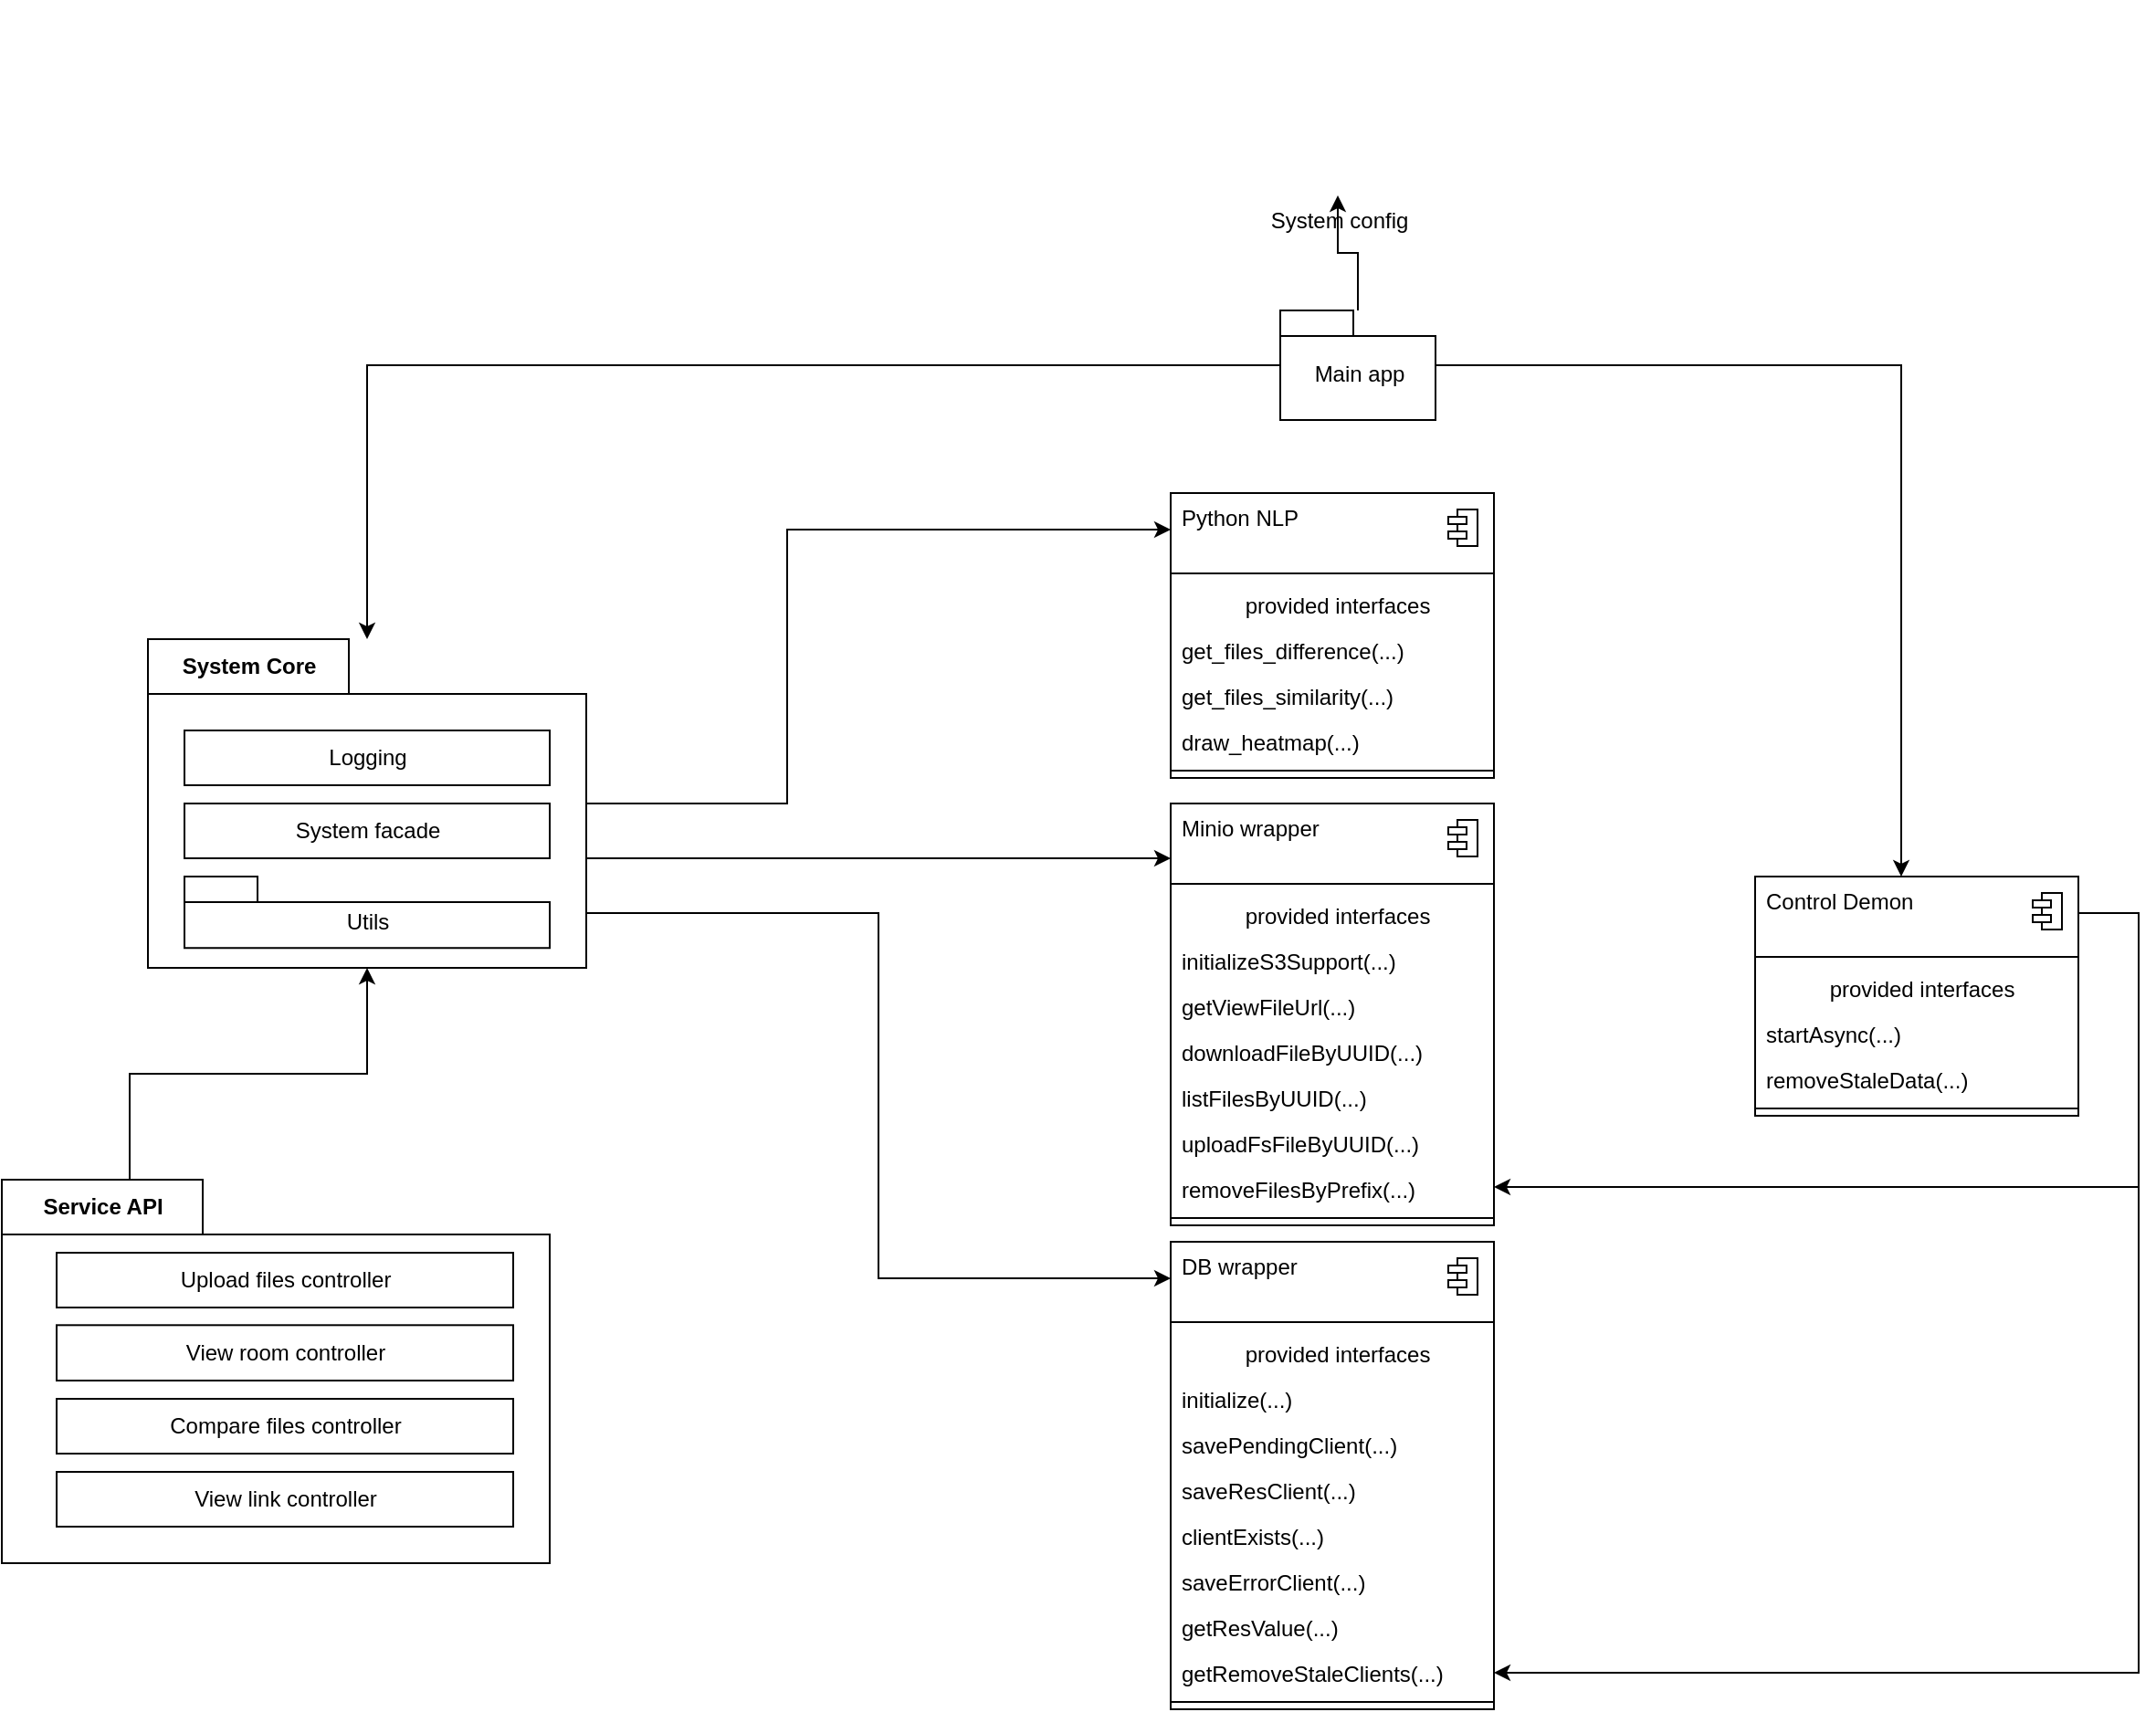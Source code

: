 <mxfile version="14.0.5" type="device"><diagram id="PI9nj5CYhixZVygHhKmS" name="Page-1"><mxGraphModel dx="1730" dy="2041" grid="1" gridSize="10" guides="1" tooltips="1" connect="1" arrows="1" fold="1" page="1" pageScale="1" pageWidth="827" pageHeight="1169" math="0" shadow="0"><root><mxCell id="0"/><mxCell id="1" parent="0"/><mxCell id="4LhGBvqGZom-iv_eJU0N-13" style="edgeStyle=orthogonalEdgeStyle;rounded=0;orthogonalLoop=1;jettySize=auto;html=1;" parent="1" source="4LhGBvqGZom-iv_eJU0N-2" target="4LhGBvqGZom-iv_eJU0N-7" edge="1"><mxGeometry relative="1" as="geometry"><Array as="points"><mxPoint x="300" y="368"/><mxPoint x="430" y="368"/></Array></mxGeometry></mxCell><mxCell id="4LhGBvqGZom-iv_eJU0N-2" value="Service API" style="shape=folder;fontStyle=1;tabWidth=110;tabHeight=30;tabPosition=left;html=1;boundedLbl=1;labelInHeader=1;" parent="1" vertex="1"><mxGeometry x="230" y="426" width="300" height="210" as="geometry"/></mxCell><mxCell id="4LhGBvqGZom-iv_eJU0N-3" value="Upload files controller" style="html=1;" parent="4LhGBvqGZom-iv_eJU0N-2" vertex="1"><mxGeometry width="250" height="30" relative="1" as="geometry"><mxPoint x="30" y="40" as="offset"/></mxGeometry></mxCell><mxCell id="4LhGBvqGZom-iv_eJU0N-4" value="View room controller" style="html=1;" parent="4LhGBvqGZom-iv_eJU0N-2" vertex="1"><mxGeometry x="30" y="79.66" width="250.01" height="30.34" as="geometry"/></mxCell><mxCell id="4LhGBvqGZom-iv_eJU0N-5" value="View link controller" style="html=1;" parent="4LhGBvqGZom-iv_eJU0N-2" vertex="1"><mxGeometry x="30.01" y="160" width="250" height="30" as="geometry"/></mxCell><mxCell id="4LhGBvqGZom-iv_eJU0N-6" value="Compare files controller" style="html=1;" parent="4LhGBvqGZom-iv_eJU0N-2" vertex="1"><mxGeometry x="30" y="120" width="250.01" height="30" as="geometry"/></mxCell><mxCell id="4LhGBvqGZom-iv_eJU0N-22" style="edgeStyle=orthogonalEdgeStyle;rounded=0;orthogonalLoop=1;jettySize=auto;html=1;" parent="1" source="4LhGBvqGZom-iv_eJU0N-7" target="4LhGBvqGZom-iv_eJU0N-15" edge="1"><mxGeometry relative="1" as="geometry"><Array as="points"><mxPoint x="660" y="220"/><mxPoint x="660" y="70"/></Array></mxGeometry></mxCell><mxCell id="4LhGBvqGZom-iv_eJU0N-35" style="edgeStyle=orthogonalEdgeStyle;rounded=0;orthogonalLoop=1;jettySize=auto;html=1;" parent="1" source="4LhGBvqGZom-iv_eJU0N-7" target="4LhGBvqGZom-iv_eJU0N-24" edge="1"><mxGeometry relative="1" as="geometry"><Array as="points"><mxPoint x="770" y="250"/><mxPoint x="770" y="250"/></Array></mxGeometry></mxCell><mxCell id="4LhGBvqGZom-iv_eJU0N-48" style="edgeStyle=orthogonalEdgeStyle;rounded=0;orthogonalLoop=1;jettySize=auto;html=1;" parent="1" source="4LhGBvqGZom-iv_eJU0N-7" target="4LhGBvqGZom-iv_eJU0N-37" edge="1"><mxGeometry relative="1" as="geometry"><Array as="points"><mxPoint x="710" y="280"/><mxPoint x="710" y="480"/></Array></mxGeometry></mxCell><mxCell id="4LhGBvqGZom-iv_eJU0N-7" value="System Core" style="shape=folder;fontStyle=1;tabWidth=110;tabHeight=30;tabPosition=left;html=1;boundedLbl=1;labelInHeader=1;" parent="1" vertex="1"><mxGeometry x="310" y="130" width="240" height="180" as="geometry"/></mxCell><mxCell id="4LhGBvqGZom-iv_eJU0N-8" value="Logging" style="html=1;" parent="4LhGBvqGZom-iv_eJU0N-7" vertex="1"><mxGeometry width="200" height="30" relative="1" as="geometry"><mxPoint x="20" y="50" as="offset"/></mxGeometry></mxCell><mxCell id="4LhGBvqGZom-iv_eJU0N-9" value="System facade" style="html=1;" parent="4LhGBvqGZom-iv_eJU0N-7" vertex="1"><mxGeometry width="200" height="30" relative="1" as="geometry"><mxPoint x="20" y="90" as="offset"/></mxGeometry></mxCell><mxCell id="4LhGBvqGZom-iv_eJU0N-12" value="&lt;span style=&quot;font-weight: normal&quot;&gt;Utils&lt;/span&gt;" style="shape=folder;fontStyle=1;spacingTop=10;tabWidth=40;tabHeight=14;tabPosition=left;html=1;" parent="4LhGBvqGZom-iv_eJU0N-7" vertex="1"><mxGeometry x="20" y="130" width="200" height="39.13" as="geometry"/></mxCell><mxCell id="4LhGBvqGZom-iv_eJU0N-14" value="" style="fontStyle=1;align=center;verticalAlign=top;childLayout=stackLayout;horizontal=1;horizontalStack=0;resizeParent=1;resizeParentMax=0;resizeLast=0;marginBottom=0;" parent="1" vertex="1"><mxGeometry x="870" y="50" width="177" height="156" as="geometry"/></mxCell><mxCell id="4LhGBvqGZom-iv_eJU0N-15" value="Python NLP" style="html=1;align=left;spacingLeft=4;verticalAlign=top;strokeColor=none;fillColor=none;" parent="4LhGBvqGZom-iv_eJU0N-14" vertex="1"><mxGeometry width="177" height="40" as="geometry"/></mxCell><mxCell id="4LhGBvqGZom-iv_eJU0N-16" value="" style="shape=module;jettyWidth=10;jettyHeight=4;" parent="4LhGBvqGZom-iv_eJU0N-15" vertex="1"><mxGeometry x="1" width="16" height="20" relative="1" as="geometry"><mxPoint x="-25" y="9" as="offset"/></mxGeometry></mxCell><mxCell id="4LhGBvqGZom-iv_eJU0N-17" value="" style="line;strokeWidth=1;fillColor=none;align=left;verticalAlign=middle;spacingTop=-1;spacingLeft=3;spacingRight=3;rotatable=0;labelPosition=right;points=[];portConstraint=eastwest;" parent="4LhGBvqGZom-iv_eJU0N-14" vertex="1"><mxGeometry y="40" width="177" height="8" as="geometry"/></mxCell><mxCell id="4LhGBvqGZom-iv_eJU0N-18" value="provided interfaces" style="html=1;align=center;spacingLeft=4;verticalAlign=top;strokeColor=none;fillColor=none;" parent="4LhGBvqGZom-iv_eJU0N-14" vertex="1"><mxGeometry y="48" width="177" height="25" as="geometry"/></mxCell><mxCell id="4LhGBvqGZom-iv_eJU0N-19" value="get_files_difference(...)" style="html=1;align=left;spacingLeft=4;verticalAlign=top;strokeColor=none;fillColor=none;" parent="4LhGBvqGZom-iv_eJU0N-14" vertex="1"><mxGeometry y="73" width="177" height="25" as="geometry"/></mxCell><mxCell id="4LhGBvqGZom-iv_eJU0N-20" value="get_files_similarity(...)" style="html=1;align=left;spacingLeft=4;verticalAlign=top;strokeColor=none;fillColor=none;" parent="4LhGBvqGZom-iv_eJU0N-14" vertex="1"><mxGeometry y="98" width="177" height="25" as="geometry"/></mxCell><mxCell id="4LhGBvqGZom-iv_eJU0N-68" value="draw_heatmap(...)" style="html=1;align=left;spacingLeft=4;verticalAlign=top;strokeColor=none;fillColor=none;" parent="4LhGBvqGZom-iv_eJU0N-14" vertex="1"><mxGeometry y="123" width="177" height="25" as="geometry"/></mxCell><mxCell id="4LhGBvqGZom-iv_eJU0N-21" value="" style="line;strokeWidth=1;fillColor=none;align=left;verticalAlign=middle;spacingTop=-1;spacingLeft=3;spacingRight=3;rotatable=0;labelPosition=right;points=[];portConstraint=eastwest;" parent="4LhGBvqGZom-iv_eJU0N-14" vertex="1"><mxGeometry y="148" width="177" height="8" as="geometry"/></mxCell><mxCell id="4LhGBvqGZom-iv_eJU0N-23" value="" style="fontStyle=1;align=center;verticalAlign=top;childLayout=stackLayout;horizontal=1;horizontalStack=0;resizeParent=1;resizeParentMax=0;resizeLast=0;marginBottom=0;" parent="1" vertex="1"><mxGeometry x="870" y="220" width="177" height="231" as="geometry"/></mxCell><mxCell id="4LhGBvqGZom-iv_eJU0N-24" value="Minio wrapper" style="html=1;align=left;spacingLeft=4;verticalAlign=top;strokeColor=none;fillColor=none;" parent="4LhGBvqGZom-iv_eJU0N-23" vertex="1"><mxGeometry width="177" height="40" as="geometry"/></mxCell><mxCell id="4LhGBvqGZom-iv_eJU0N-25" value="" style="shape=module;jettyWidth=10;jettyHeight=4;" parent="4LhGBvqGZom-iv_eJU0N-24" vertex="1"><mxGeometry x="1" width="16" height="20" relative="1" as="geometry"><mxPoint x="-25" y="9" as="offset"/></mxGeometry></mxCell><mxCell id="4LhGBvqGZom-iv_eJU0N-26" value="" style="line;strokeWidth=1;fillColor=none;align=left;verticalAlign=middle;spacingTop=-1;spacingLeft=3;spacingRight=3;rotatable=0;labelPosition=right;points=[];portConstraint=eastwest;" parent="4LhGBvqGZom-iv_eJU0N-23" vertex="1"><mxGeometry y="40" width="177" height="8" as="geometry"/></mxCell><mxCell id="4LhGBvqGZom-iv_eJU0N-27" value="provided interfaces" style="html=1;align=center;spacingLeft=4;verticalAlign=top;strokeColor=none;fillColor=none;" parent="4LhGBvqGZom-iv_eJU0N-23" vertex="1"><mxGeometry y="48" width="177" height="25" as="geometry"/></mxCell><mxCell id="4LhGBvqGZom-iv_eJU0N-28" value="initializeS3Support(...)" style="html=1;align=left;spacingLeft=4;verticalAlign=top;strokeColor=none;fillColor=none;" parent="4LhGBvqGZom-iv_eJU0N-23" vertex="1"><mxGeometry y="73" width="177" height="25" as="geometry"/></mxCell><mxCell id="4LhGBvqGZom-iv_eJU0N-29" value="getViewFileUrl(...)" style="html=1;align=left;spacingLeft=4;verticalAlign=top;strokeColor=none;fillColor=none;" parent="4LhGBvqGZom-iv_eJU0N-23" vertex="1"><mxGeometry y="98" width="177" height="25" as="geometry"/></mxCell><mxCell id="4LhGBvqGZom-iv_eJU0N-30" value="downloadFileByUUID(...)" style="html=1;align=left;spacingLeft=4;verticalAlign=top;strokeColor=none;fillColor=none;" parent="4LhGBvqGZom-iv_eJU0N-23" vertex="1"><mxGeometry y="123" width="177" height="25" as="geometry"/></mxCell><mxCell id="4LhGBvqGZom-iv_eJU0N-31" value="listFilesByUUID(...)" style="html=1;align=left;spacingLeft=4;verticalAlign=top;strokeColor=none;fillColor=none;" parent="4LhGBvqGZom-iv_eJU0N-23" vertex="1"><mxGeometry y="148" width="177" height="25" as="geometry"/></mxCell><mxCell id="tPjsyLB_VQzrnXwvSGF6-1" value="uploadFsFileByUUID(...)" style="html=1;align=left;spacingLeft=4;verticalAlign=top;strokeColor=none;fillColor=none;" vertex="1" parent="4LhGBvqGZom-iv_eJU0N-23"><mxGeometry y="173" width="177" height="25" as="geometry"/></mxCell><mxCell id="4LhGBvqGZom-iv_eJU0N-32" value="removeFilesByPrefix(...)" style="html=1;align=left;spacingLeft=4;verticalAlign=top;strokeColor=none;fillColor=none;" parent="4LhGBvqGZom-iv_eJU0N-23" vertex="1"><mxGeometry y="198" width="177" height="25" as="geometry"/></mxCell><mxCell id="4LhGBvqGZom-iv_eJU0N-33" value="" style="line;strokeWidth=1;fillColor=none;align=left;verticalAlign=middle;spacingTop=-1;spacingLeft=3;spacingRight=3;rotatable=0;labelPosition=right;points=[];portConstraint=eastwest;" parent="4LhGBvqGZom-iv_eJU0N-23" vertex="1"><mxGeometry y="223" width="177" height="8" as="geometry"/></mxCell><mxCell id="4LhGBvqGZom-iv_eJU0N-36" value="" style="fontStyle=1;align=center;verticalAlign=top;childLayout=stackLayout;horizontal=1;horizontalStack=0;resizeParent=1;resizeParentMax=0;resizeLast=0;marginBottom=0;" parent="1" vertex="1"><mxGeometry x="870" y="460" width="177" height="256" as="geometry"/></mxCell><mxCell id="4LhGBvqGZom-iv_eJU0N-37" value="DB wrapper" style="html=1;align=left;spacingLeft=4;verticalAlign=top;strokeColor=none;fillColor=none;" parent="4LhGBvqGZom-iv_eJU0N-36" vertex="1"><mxGeometry width="177" height="40" as="geometry"/></mxCell><mxCell id="4LhGBvqGZom-iv_eJU0N-38" value="" style="shape=module;jettyWidth=10;jettyHeight=4;" parent="4LhGBvqGZom-iv_eJU0N-37" vertex="1"><mxGeometry x="1" width="16" height="20" relative="1" as="geometry"><mxPoint x="-25" y="9" as="offset"/></mxGeometry></mxCell><mxCell id="4LhGBvqGZom-iv_eJU0N-39" value="" style="line;strokeWidth=1;fillColor=none;align=left;verticalAlign=middle;spacingTop=-1;spacingLeft=3;spacingRight=3;rotatable=0;labelPosition=right;points=[];portConstraint=eastwest;" parent="4LhGBvqGZom-iv_eJU0N-36" vertex="1"><mxGeometry y="40" width="177" height="8" as="geometry"/></mxCell><mxCell id="4LhGBvqGZom-iv_eJU0N-40" value="provided interfaces" style="html=1;align=center;spacingLeft=4;verticalAlign=top;strokeColor=none;fillColor=none;" parent="4LhGBvqGZom-iv_eJU0N-36" vertex="1"><mxGeometry y="48" width="177" height="25" as="geometry"/></mxCell><mxCell id="4LhGBvqGZom-iv_eJU0N-41" value="initialize(...)" style="html=1;align=left;spacingLeft=4;verticalAlign=top;strokeColor=none;fillColor=none;" parent="4LhGBvqGZom-iv_eJU0N-36" vertex="1"><mxGeometry y="73" width="177" height="25" as="geometry"/></mxCell><mxCell id="4LhGBvqGZom-iv_eJU0N-42" value="savePendingClient(...)" style="html=1;align=left;spacingLeft=4;verticalAlign=top;strokeColor=none;fillColor=none;" parent="4LhGBvqGZom-iv_eJU0N-36" vertex="1"><mxGeometry y="98" width="177" height="25" as="geometry"/></mxCell><mxCell id="4LhGBvqGZom-iv_eJU0N-43" value="saveResClient(...)" style="html=1;align=left;spacingLeft=4;verticalAlign=top;strokeColor=none;fillColor=none;" parent="4LhGBvqGZom-iv_eJU0N-36" vertex="1"><mxGeometry y="123" width="177" height="25" as="geometry"/></mxCell><mxCell id="4LhGBvqGZom-iv_eJU0N-44" value="clientExists(...)" style="html=1;align=left;spacingLeft=4;verticalAlign=top;strokeColor=none;fillColor=none;" parent="4LhGBvqGZom-iv_eJU0N-36" vertex="1"><mxGeometry y="148" width="177" height="25" as="geometry"/></mxCell><mxCell id="4LhGBvqGZom-iv_eJU0N-45" value="saveErrorClient(...)" style="html=1;align=left;spacingLeft=4;verticalAlign=top;strokeColor=none;fillColor=none;" parent="4LhGBvqGZom-iv_eJU0N-36" vertex="1"><mxGeometry y="173" width="177" height="25" as="geometry"/></mxCell><mxCell id="4LhGBvqGZom-iv_eJU0N-46" value="getResValue(...)" style="html=1;align=left;spacingLeft=4;verticalAlign=top;strokeColor=none;fillColor=none;" parent="4LhGBvqGZom-iv_eJU0N-36" vertex="1"><mxGeometry y="198" width="177" height="25" as="geometry"/></mxCell><mxCell id="tPjsyLB_VQzrnXwvSGF6-2" value="getRemoveStaleClients(...)" style="html=1;align=left;spacingLeft=4;verticalAlign=top;strokeColor=none;fillColor=none;" vertex="1" parent="4LhGBvqGZom-iv_eJU0N-36"><mxGeometry y="223" width="177" height="25" as="geometry"/></mxCell><mxCell id="4LhGBvqGZom-iv_eJU0N-47" value="" style="line;strokeWidth=1;fillColor=none;align=left;verticalAlign=middle;spacingTop=-1;spacingLeft=3;spacingRight=3;rotatable=0;labelPosition=right;points=[];portConstraint=eastwest;" parent="4LhGBvqGZom-iv_eJU0N-36" vertex="1"><mxGeometry y="248" width="177" height="8" as="geometry"/></mxCell><mxCell id="4LhGBvqGZom-iv_eJU0N-50" value="System config" style="shape=image;html=1;verticalAlign=top;verticalLabelPosition=bottom;labelBackgroundColor=#ffffff;imageAspect=0;aspect=fixed;image=https://cdn3.iconfinder.com/data/icons/files-and-folders-41/32/Files_and_Folders_file_config_configuration_options_cog-128.png" parent="1" vertex="1"><mxGeometry x="908" y="-220" width="107" height="107" as="geometry"/></mxCell><mxCell id="4LhGBvqGZom-iv_eJU0N-54" style="edgeStyle=orthogonalEdgeStyle;rounded=0;orthogonalLoop=1;jettySize=auto;html=1;" parent="1" source="4LhGBvqGZom-iv_eJU0N-51" target="4LhGBvqGZom-iv_eJU0N-50" edge="1"><mxGeometry relative="1" as="geometry"/></mxCell><mxCell id="4LhGBvqGZom-iv_eJU0N-55" style="edgeStyle=orthogonalEdgeStyle;rounded=0;orthogonalLoop=1;jettySize=auto;html=1;" parent="1" source="4LhGBvqGZom-iv_eJU0N-51" target="4LhGBvqGZom-iv_eJU0N-7" edge="1"><mxGeometry relative="1" as="geometry"/></mxCell><mxCell id="4LhGBvqGZom-iv_eJU0N-67" style="edgeStyle=orthogonalEdgeStyle;rounded=0;orthogonalLoop=1;jettySize=auto;html=1;" parent="1" source="4LhGBvqGZom-iv_eJU0N-51" target="4LhGBvqGZom-iv_eJU0N-60" edge="1"><mxGeometry relative="1" as="geometry"><Array as="points"><mxPoint x="1270" y="-20"/></Array></mxGeometry></mxCell><mxCell id="4LhGBvqGZom-iv_eJU0N-51" value="&lt;span style=&quot;font-weight: 400&quot;&gt;Main app&lt;/span&gt;" style="shape=folder;fontStyle=1;spacingTop=10;tabWidth=40;tabHeight=14;tabPosition=left;html=1;" parent="1" vertex="1"><mxGeometry x="930" y="-50" width="85" height="60" as="geometry"/></mxCell><mxCell id="4LhGBvqGZom-iv_eJU0N-59" value="" style="fontStyle=1;align=center;verticalAlign=top;childLayout=stackLayout;horizontal=1;horizontalStack=0;resizeParent=1;resizeParentMax=0;resizeLast=0;marginBottom=0;" parent="1" vertex="1"><mxGeometry x="1190" y="260" width="177" height="131" as="geometry"/></mxCell><mxCell id="4LhGBvqGZom-iv_eJU0N-60" value="Control Demon" style="html=1;align=left;spacingLeft=4;verticalAlign=top;strokeColor=none;fillColor=none;" parent="4LhGBvqGZom-iv_eJU0N-59" vertex="1"><mxGeometry width="177" height="40" as="geometry"/></mxCell><mxCell id="4LhGBvqGZom-iv_eJU0N-61" value="" style="shape=module;jettyWidth=10;jettyHeight=4;" parent="4LhGBvqGZom-iv_eJU0N-60" vertex="1"><mxGeometry x="1" width="16" height="20" relative="1" as="geometry"><mxPoint x="-25" y="9" as="offset"/></mxGeometry></mxCell><mxCell id="4LhGBvqGZom-iv_eJU0N-62" value="" style="line;strokeWidth=1;fillColor=none;align=left;verticalAlign=middle;spacingTop=-1;spacingLeft=3;spacingRight=3;rotatable=0;labelPosition=right;points=[];portConstraint=eastwest;" parent="4LhGBvqGZom-iv_eJU0N-59" vertex="1"><mxGeometry y="40" width="177" height="8" as="geometry"/></mxCell><mxCell id="4LhGBvqGZom-iv_eJU0N-63" value="provided interfaces" style="html=1;align=center;spacingLeft=4;verticalAlign=top;strokeColor=none;fillColor=none;" parent="4LhGBvqGZom-iv_eJU0N-59" vertex="1"><mxGeometry y="48" width="177" height="25" as="geometry"/></mxCell><mxCell id="4LhGBvqGZom-iv_eJU0N-64" value="startAsync(...)" style="html=1;align=left;spacingLeft=4;verticalAlign=top;strokeColor=none;fillColor=none;" parent="4LhGBvqGZom-iv_eJU0N-59" vertex="1"><mxGeometry y="73" width="177" height="25" as="geometry"/></mxCell><mxCell id="tPjsyLB_VQzrnXwvSGF6-5" value="removeStaleData(...)" style="html=1;align=left;spacingLeft=4;verticalAlign=top;strokeColor=none;fillColor=none;" vertex="1" parent="4LhGBvqGZom-iv_eJU0N-59"><mxGeometry y="98" width="177" height="25" as="geometry"/></mxCell><mxCell id="4LhGBvqGZom-iv_eJU0N-66" value="" style="line;strokeWidth=1;fillColor=none;align=left;verticalAlign=middle;spacingTop=-1;spacingLeft=3;spacingRight=3;rotatable=0;labelPosition=right;points=[];portConstraint=eastwest;" parent="4LhGBvqGZom-iv_eJU0N-59" vertex="1"><mxGeometry y="123" width="177" height="8" as="geometry"/></mxCell><mxCell id="tPjsyLB_VQzrnXwvSGF6-3" style="edgeStyle=orthogonalEdgeStyle;rounded=0;orthogonalLoop=1;jettySize=auto;html=1;" edge="1" parent="1" source="4LhGBvqGZom-iv_eJU0N-60" target="4LhGBvqGZom-iv_eJU0N-32"><mxGeometry relative="1" as="geometry"><Array as="points"><mxPoint x="1400" y="280"/><mxPoint x="1400" y="430"/></Array></mxGeometry></mxCell><mxCell id="tPjsyLB_VQzrnXwvSGF6-4" style="edgeStyle=orthogonalEdgeStyle;rounded=0;orthogonalLoop=1;jettySize=auto;html=1;" edge="1" parent="1" source="4LhGBvqGZom-iv_eJU0N-60" target="tPjsyLB_VQzrnXwvSGF6-2"><mxGeometry relative="1" as="geometry"><Array as="points"><mxPoint x="1400" y="280"/><mxPoint x="1400" y="696"/></Array></mxGeometry></mxCell></root></mxGraphModel></diagram></mxfile>